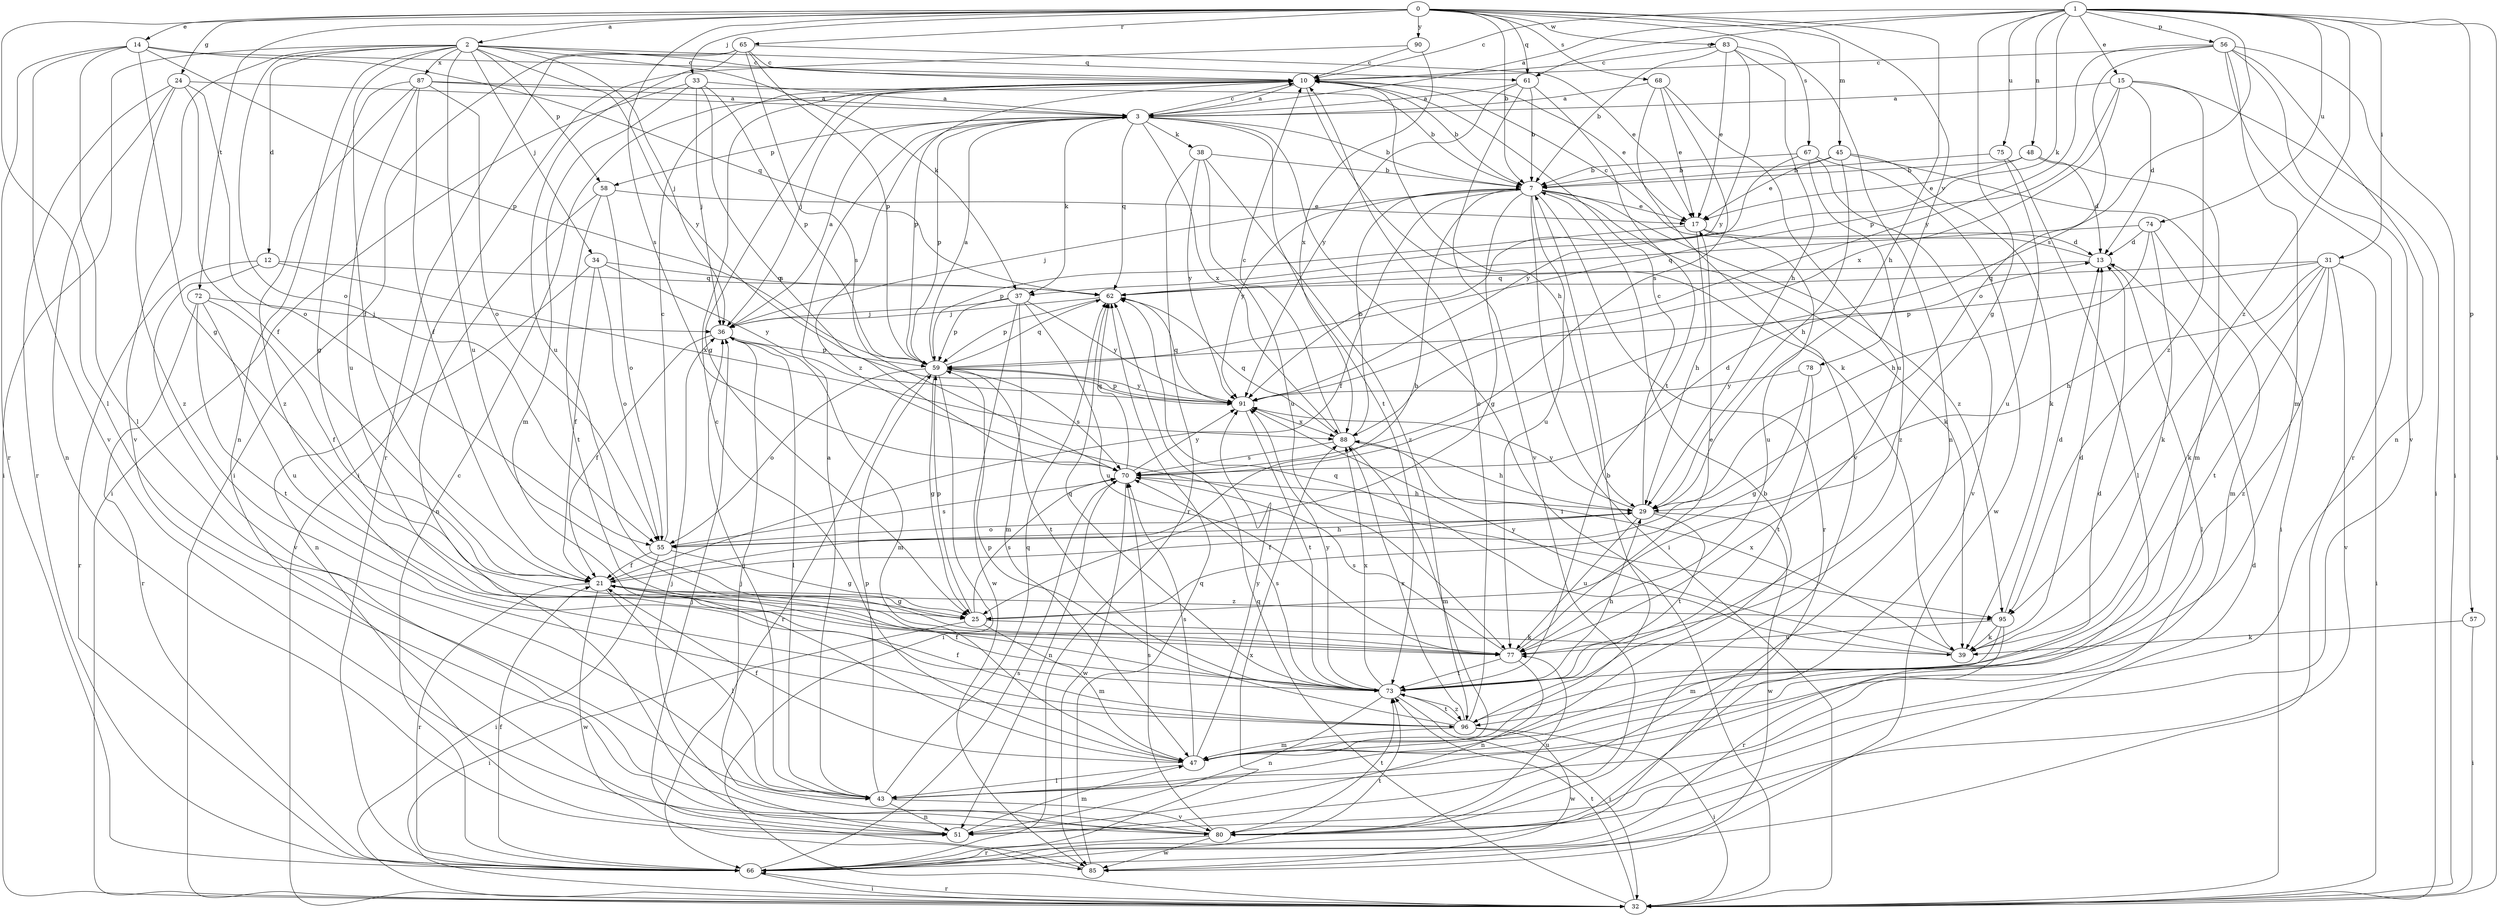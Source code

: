 strict digraph  {
0;
1;
2;
3;
7;
10;
12;
13;
14;
15;
17;
21;
24;
25;
29;
31;
32;
33;
34;
36;
37;
38;
39;
43;
45;
47;
48;
51;
55;
56;
57;
58;
59;
61;
62;
65;
66;
67;
68;
70;
72;
73;
74;
75;
77;
78;
80;
83;
85;
87;
88;
90;
91;
95;
96;
0 -> 2  [label=a];
0 -> 7  [label=b];
0 -> 14  [label=e];
0 -> 24  [label=g];
0 -> 29  [label=h];
0 -> 33  [label=j];
0 -> 43  [label=l];
0 -> 45  [label=m];
0 -> 61  [label=q];
0 -> 65  [label=r];
0 -> 67  [label=s];
0 -> 68  [label=s];
0 -> 70  [label=s];
0 -> 72  [label=t];
0 -> 78  [label=v];
0 -> 83  [label=w];
0 -> 90  [label=y];
1 -> 3  [label=a];
1 -> 10  [label=c];
1 -> 15  [label=e];
1 -> 25  [label=g];
1 -> 31  [label=i];
1 -> 32  [label=i];
1 -> 37  [label=k];
1 -> 48  [label=n];
1 -> 56  [label=p];
1 -> 57  [label=p];
1 -> 61  [label=q];
1 -> 70  [label=s];
1 -> 74  [label=u];
1 -> 75  [label=u];
1 -> 95  [label=z];
2 -> 10  [label=c];
2 -> 12  [label=d];
2 -> 21  [label=f];
2 -> 32  [label=i];
2 -> 34  [label=j];
2 -> 36  [label=j];
2 -> 37  [label=k];
2 -> 51  [label=n];
2 -> 55  [label=o];
2 -> 58  [label=p];
2 -> 61  [label=q];
2 -> 77  [label=u];
2 -> 80  [label=v];
2 -> 87  [label=x];
2 -> 91  [label=y];
3 -> 7  [label=b];
3 -> 10  [label=c];
3 -> 32  [label=i];
3 -> 37  [label=k];
3 -> 38  [label=k];
3 -> 58  [label=p];
3 -> 59  [label=p];
3 -> 62  [label=q];
3 -> 73  [label=t];
3 -> 88  [label=x];
3 -> 95  [label=z];
7 -> 17  [label=e];
7 -> 21  [label=f];
7 -> 25  [label=g];
7 -> 32  [label=i];
7 -> 36  [label=j];
7 -> 39  [label=k];
7 -> 66  [label=r];
7 -> 77  [label=u];
7 -> 91  [label=y];
7 -> 95  [label=z];
10 -> 3  [label=a];
10 -> 7  [label=b];
10 -> 17  [label=e];
10 -> 25  [label=g];
10 -> 29  [label=h];
10 -> 36  [label=j];
10 -> 39  [label=k];
10 -> 59  [label=p];
12 -> 62  [label=q];
12 -> 66  [label=r];
12 -> 80  [label=v];
12 -> 88  [label=x];
13 -> 10  [label=c];
13 -> 43  [label=l];
13 -> 62  [label=q];
14 -> 10  [label=c];
14 -> 25  [label=g];
14 -> 43  [label=l];
14 -> 59  [label=p];
14 -> 62  [label=q];
14 -> 66  [label=r];
14 -> 80  [label=v];
15 -> 3  [label=a];
15 -> 13  [label=d];
15 -> 32  [label=i];
15 -> 59  [label=p];
15 -> 88  [label=x];
15 -> 95  [label=z];
17 -> 13  [label=d];
17 -> 29  [label=h];
17 -> 59  [label=p];
17 -> 77  [label=u];
21 -> 7  [label=b];
21 -> 25  [label=g];
21 -> 43  [label=l];
21 -> 66  [label=r];
21 -> 85  [label=w];
21 -> 95  [label=z];
24 -> 3  [label=a];
24 -> 21  [label=f];
24 -> 51  [label=n];
24 -> 55  [label=o];
24 -> 66  [label=r];
24 -> 96  [label=z];
25 -> 32  [label=i];
25 -> 39  [label=k];
25 -> 47  [label=m];
25 -> 59  [label=p];
25 -> 70  [label=s];
29 -> 10  [label=c];
29 -> 21  [label=f];
29 -> 55  [label=o];
29 -> 73  [label=t];
29 -> 77  [label=u];
29 -> 85  [label=w];
29 -> 91  [label=y];
31 -> 29  [label=h];
31 -> 32  [label=i];
31 -> 39  [label=k];
31 -> 59  [label=p];
31 -> 62  [label=q];
31 -> 73  [label=t];
31 -> 80  [label=v];
31 -> 96  [label=z];
32 -> 62  [label=q];
32 -> 66  [label=r];
32 -> 73  [label=t];
33 -> 3  [label=a];
33 -> 32  [label=i];
33 -> 36  [label=j];
33 -> 47  [label=m];
33 -> 59  [label=p];
33 -> 70  [label=s];
34 -> 21  [label=f];
34 -> 51  [label=n];
34 -> 55  [label=o];
34 -> 62  [label=q];
34 -> 91  [label=y];
36 -> 3  [label=a];
36 -> 21  [label=f];
36 -> 43  [label=l];
36 -> 47  [label=m];
36 -> 59  [label=p];
37 -> 36  [label=j];
37 -> 47  [label=m];
37 -> 59  [label=p];
37 -> 77  [label=u];
37 -> 85  [label=w];
37 -> 91  [label=y];
38 -> 7  [label=b];
38 -> 66  [label=r];
38 -> 77  [label=u];
38 -> 91  [label=y];
38 -> 96  [label=z];
39 -> 13  [label=d];
39 -> 62  [label=q];
39 -> 88  [label=x];
39 -> 91  [label=y];
43 -> 3  [label=a];
43 -> 7  [label=b];
43 -> 36  [label=j];
43 -> 51  [label=n];
43 -> 59  [label=p];
43 -> 62  [label=q];
43 -> 80  [label=v];
45 -> 7  [label=b];
45 -> 17  [label=e];
45 -> 29  [label=h];
45 -> 32  [label=i];
45 -> 39  [label=k];
47 -> 7  [label=b];
47 -> 10  [label=c];
47 -> 21  [label=f];
47 -> 43  [label=l];
47 -> 70  [label=s];
47 -> 91  [label=y];
48 -> 7  [label=b];
48 -> 13  [label=d];
48 -> 17  [label=e];
48 -> 47  [label=m];
51 -> 36  [label=j];
51 -> 47  [label=m];
55 -> 10  [label=c];
55 -> 21  [label=f];
55 -> 25  [label=g];
55 -> 29  [label=h];
55 -> 32  [label=i];
55 -> 70  [label=s];
56 -> 10  [label=c];
56 -> 32  [label=i];
56 -> 47  [label=m];
56 -> 51  [label=n];
56 -> 55  [label=o];
56 -> 66  [label=r];
56 -> 80  [label=v];
56 -> 91  [label=y];
57 -> 32  [label=i];
57 -> 39  [label=k];
58 -> 17  [label=e];
58 -> 51  [label=n];
58 -> 55  [label=o];
58 -> 73  [label=t];
59 -> 3  [label=a];
59 -> 25  [label=g];
59 -> 32  [label=i];
59 -> 55  [label=o];
59 -> 62  [label=q];
59 -> 66  [label=r];
59 -> 70  [label=s];
59 -> 73  [label=t];
59 -> 91  [label=y];
61 -> 3  [label=a];
61 -> 7  [label=b];
61 -> 73  [label=t];
61 -> 80  [label=v];
61 -> 91  [label=y];
62 -> 36  [label=j];
62 -> 59  [label=p];
65 -> 10  [label=c];
65 -> 17  [label=e];
65 -> 32  [label=i];
65 -> 59  [label=p];
65 -> 66  [label=r];
65 -> 70  [label=s];
65 -> 77  [label=u];
66 -> 10  [label=c];
66 -> 13  [label=d];
66 -> 21  [label=f];
66 -> 32  [label=i];
66 -> 70  [label=s];
66 -> 73  [label=t];
66 -> 88  [label=x];
67 -> 7  [label=b];
67 -> 80  [label=v];
67 -> 85  [label=w];
67 -> 91  [label=y];
67 -> 96  [label=z];
68 -> 3  [label=a];
68 -> 17  [label=e];
68 -> 70  [label=s];
68 -> 77  [label=u];
68 -> 80  [label=v];
70 -> 13  [label=d];
70 -> 29  [label=h];
70 -> 51  [label=n];
70 -> 62  [label=q];
70 -> 85  [label=w];
70 -> 91  [label=y];
72 -> 21  [label=f];
72 -> 36  [label=j];
72 -> 66  [label=r];
72 -> 73  [label=t];
72 -> 77  [label=u];
73 -> 21  [label=f];
73 -> 29  [label=h];
73 -> 32  [label=i];
73 -> 51  [label=n];
73 -> 62  [label=q];
73 -> 70  [label=s];
73 -> 88  [label=x];
73 -> 91  [label=y];
73 -> 96  [label=z];
74 -> 13  [label=d];
74 -> 29  [label=h];
74 -> 39  [label=k];
74 -> 47  [label=m];
74 -> 62  [label=q];
75 -> 7  [label=b];
75 -> 43  [label=l];
75 -> 77  [label=u];
77 -> 17  [label=e];
77 -> 51  [label=n];
77 -> 70  [label=s];
77 -> 73  [label=t];
78 -> 25  [label=g];
78 -> 73  [label=t];
78 -> 91  [label=y];
80 -> 36  [label=j];
80 -> 66  [label=r];
80 -> 70  [label=s];
80 -> 73  [label=t];
80 -> 77  [label=u];
80 -> 85  [label=w];
83 -> 7  [label=b];
83 -> 10  [label=c];
83 -> 17  [label=e];
83 -> 29  [label=h];
83 -> 51  [label=n];
83 -> 91  [label=y];
85 -> 36  [label=j];
85 -> 62  [label=q];
87 -> 3  [label=a];
87 -> 7  [label=b];
87 -> 21  [label=f];
87 -> 25  [label=g];
87 -> 55  [label=o];
87 -> 77  [label=u];
87 -> 96  [label=z];
88 -> 7  [label=b];
88 -> 10  [label=c];
88 -> 29  [label=h];
88 -> 47  [label=m];
88 -> 62  [label=q];
88 -> 70  [label=s];
90 -> 10  [label=c];
90 -> 32  [label=i];
90 -> 88  [label=x];
91 -> 59  [label=p];
91 -> 62  [label=q];
91 -> 73  [label=t];
91 -> 88  [label=x];
95 -> 13  [label=d];
95 -> 39  [label=k];
95 -> 47  [label=m];
95 -> 66  [label=r];
95 -> 77  [label=u];
96 -> 10  [label=c];
96 -> 13  [label=d];
96 -> 21  [label=f];
96 -> 32  [label=i];
96 -> 47  [label=m];
96 -> 59  [label=p];
96 -> 73  [label=t];
96 -> 85  [label=w];
96 -> 88  [label=x];
}
